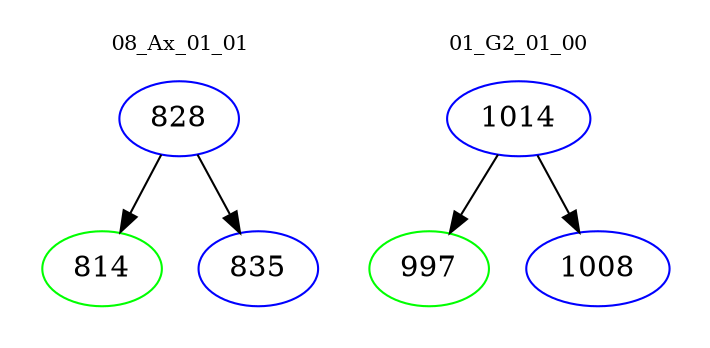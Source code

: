 digraph{
subgraph cluster_0 {
color = white
label = "08_Ax_01_01";
fontsize=10;
T0_828 [label="828", color="blue"]
T0_828 -> T0_814 [color="black"]
T0_814 [label="814", color="green"]
T0_828 -> T0_835 [color="black"]
T0_835 [label="835", color="blue"]
}
subgraph cluster_1 {
color = white
label = "01_G2_01_00";
fontsize=10;
T1_1014 [label="1014", color="blue"]
T1_1014 -> T1_997 [color="black"]
T1_997 [label="997", color="green"]
T1_1014 -> T1_1008 [color="black"]
T1_1008 [label="1008", color="blue"]
}
}
